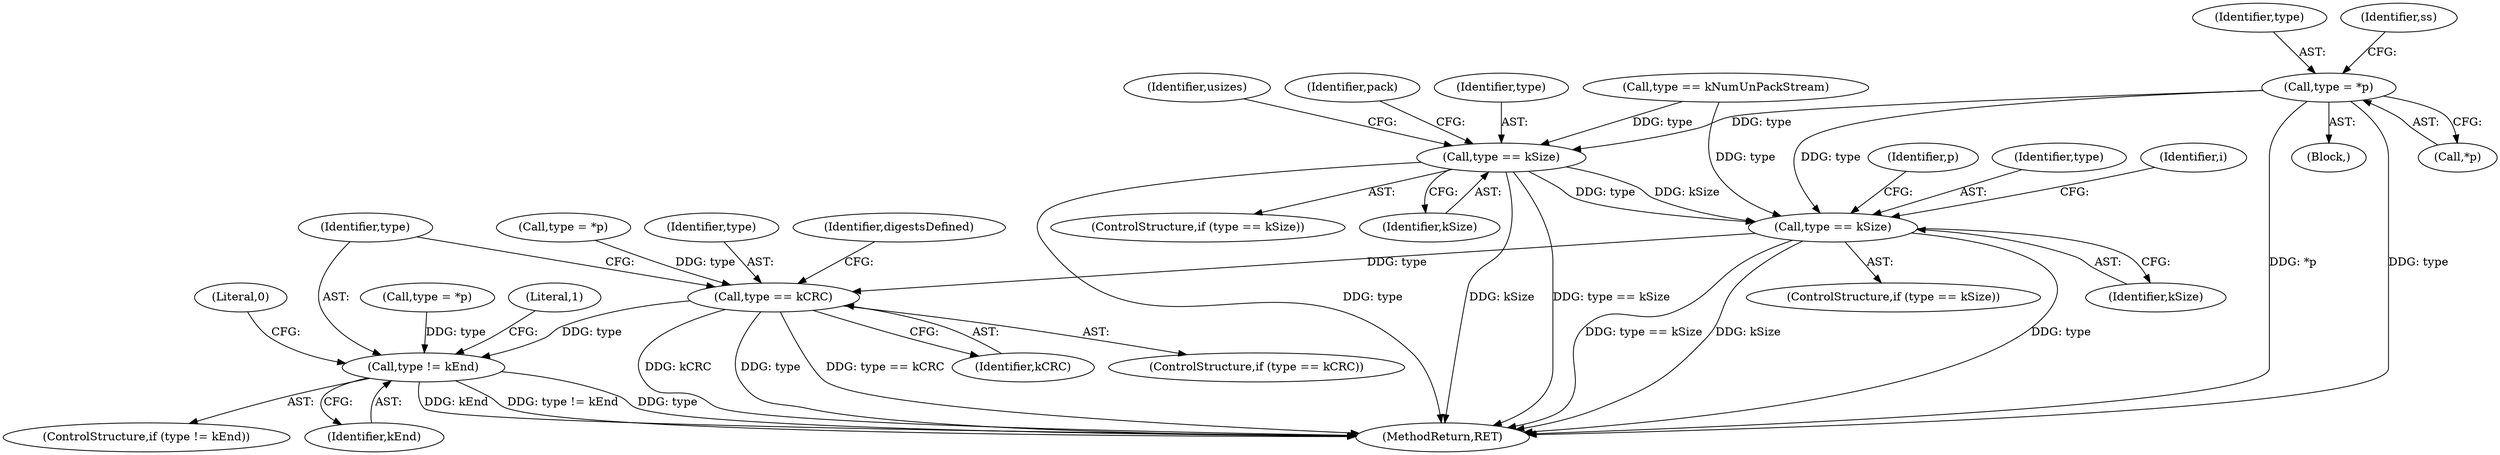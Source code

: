 digraph "0_libarchive_e79ef306afe332faf22e9b442a2c6b59cb175573@pointer" {
"1000223" [label="(Call,type = *p)"];
"1000323" [label="(Call,type == kSize)"];
"1000367" [label="(Call,type == kSize)"];
"1000448" [label="(Call,type == kCRC)"];
"1000586" [label="(Call,type != kEnd)"];
"1000324" [label="(Identifier,type)"];
"1000224" [label="(Identifier,type)"];
"1000374" [label="(Identifier,p)"];
"1000382" [label="(Call,type = *p)"];
"1000225" [label="(Call,*p)"];
"1000448" [label="(Call,type == kCRC)"];
"1000447" [label="(ControlStructure,if (type == kCRC))"];
"1000450" [label="(Identifier,kCRC)"];
"1000358" [label="(Identifier,usizes)"];
"1000367" [label="(Call,type == kSize)"];
"1000154" [label="(Block,)"];
"1000322" [label="(ControlStructure,if (type == kSize))"];
"1000329" [label="(Identifier,pack)"];
"1000585" [label="(ControlStructure,if (type != kEnd))"];
"1000323" [label="(Call,type == kSize)"];
"1000366" [label="(ControlStructure,if (type == kSize))"];
"1000593" [label="(Literal,0)"];
"1000369" [label="(Identifier,kSize)"];
"1000587" [label="(Identifier,type)"];
"1000233" [label="(Identifier,ss)"];
"1000588" [label="(Identifier,kEnd)"];
"1000151" [label="(Call,type == kNumUnPackStream)"];
"1000325" [label="(Identifier,kSize)"];
"1000581" [label="(Call,type = *p)"];
"1000223" [label="(Call,type = *p)"];
"1000586" [label="(Call,type != kEnd)"];
"1000591" [label="(Literal,1)"];
"1000594" [label="(MethodReturn,RET)"];
"1000449" [label="(Identifier,type)"];
"1000368" [label="(Identifier,type)"];
"1000388" [label="(Identifier,i)"];
"1000455" [label="(Identifier,digestsDefined)"];
"1000223" -> "1000154"  [label="AST: "];
"1000223" -> "1000225"  [label="CFG: "];
"1000224" -> "1000223"  [label="AST: "];
"1000225" -> "1000223"  [label="AST: "];
"1000233" -> "1000223"  [label="CFG: "];
"1000223" -> "1000594"  [label="DDG: *p"];
"1000223" -> "1000594"  [label="DDG: type"];
"1000223" -> "1000323"  [label="DDG: type"];
"1000223" -> "1000367"  [label="DDG: type"];
"1000323" -> "1000322"  [label="AST: "];
"1000323" -> "1000325"  [label="CFG: "];
"1000324" -> "1000323"  [label="AST: "];
"1000325" -> "1000323"  [label="AST: "];
"1000329" -> "1000323"  [label="CFG: "];
"1000358" -> "1000323"  [label="CFG: "];
"1000323" -> "1000594"  [label="DDG: type"];
"1000323" -> "1000594"  [label="DDG: kSize"];
"1000323" -> "1000594"  [label="DDG: type == kSize"];
"1000151" -> "1000323"  [label="DDG: type"];
"1000323" -> "1000367"  [label="DDG: type"];
"1000323" -> "1000367"  [label="DDG: kSize"];
"1000367" -> "1000366"  [label="AST: "];
"1000367" -> "1000369"  [label="CFG: "];
"1000368" -> "1000367"  [label="AST: "];
"1000369" -> "1000367"  [label="AST: "];
"1000374" -> "1000367"  [label="CFG: "];
"1000388" -> "1000367"  [label="CFG: "];
"1000367" -> "1000594"  [label="DDG: kSize"];
"1000367" -> "1000594"  [label="DDG: type"];
"1000367" -> "1000594"  [label="DDG: type == kSize"];
"1000151" -> "1000367"  [label="DDG: type"];
"1000367" -> "1000448"  [label="DDG: type"];
"1000448" -> "1000447"  [label="AST: "];
"1000448" -> "1000450"  [label="CFG: "];
"1000449" -> "1000448"  [label="AST: "];
"1000450" -> "1000448"  [label="AST: "];
"1000455" -> "1000448"  [label="CFG: "];
"1000587" -> "1000448"  [label="CFG: "];
"1000448" -> "1000594"  [label="DDG: kCRC"];
"1000448" -> "1000594"  [label="DDG: type"];
"1000448" -> "1000594"  [label="DDG: type == kCRC"];
"1000382" -> "1000448"  [label="DDG: type"];
"1000448" -> "1000586"  [label="DDG: type"];
"1000586" -> "1000585"  [label="AST: "];
"1000586" -> "1000588"  [label="CFG: "];
"1000587" -> "1000586"  [label="AST: "];
"1000588" -> "1000586"  [label="AST: "];
"1000591" -> "1000586"  [label="CFG: "];
"1000593" -> "1000586"  [label="CFG: "];
"1000586" -> "1000594"  [label="DDG: kEnd"];
"1000586" -> "1000594"  [label="DDG: type != kEnd"];
"1000586" -> "1000594"  [label="DDG: type"];
"1000581" -> "1000586"  [label="DDG: type"];
}
